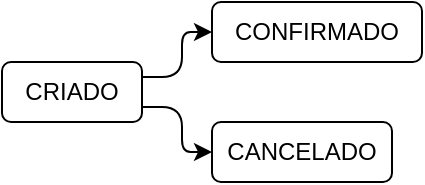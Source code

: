 <mxfile version="12.1.5" type="device" pages="1"><diagram id="PXaXSXEJWy3et4vzHvVc" name="Page-1"><mxGraphModel dx="868" dy="465" grid="1" gridSize="10" guides="1" tooltips="1" connect="1" arrows="1" fold="1" page="1" pageScale="1" pageWidth="827" pageHeight="1169" math="0" shadow="0"><root><mxCell id="0"/><mxCell id="1" parent="0"/><mxCell id="QHriknqB290uG-yRRA6V-14" style="edgeStyle=orthogonalEdgeStyle;rounded=1;orthogonalLoop=1;jettySize=auto;html=1;exitX=1;exitY=0.25;exitDx=0;exitDy=0;" edge="1" parent="1" source="QHriknqB290uG-yRRA6V-1" target="QHriknqB290uG-yRRA6V-3"><mxGeometry relative="1" as="geometry"/></mxCell><mxCell id="QHriknqB290uG-yRRA6V-15" style="edgeStyle=orthogonalEdgeStyle;rounded=1;orthogonalLoop=1;jettySize=auto;html=1;exitX=1;exitY=0.75;exitDx=0;exitDy=0;entryX=0;entryY=0.5;entryDx=0;entryDy=0;" edge="1" parent="1" source="QHriknqB290uG-yRRA6V-1" target="QHriknqB290uG-yRRA6V-13"><mxGeometry relative="1" as="geometry"/></mxCell><mxCell id="QHriknqB290uG-yRRA6V-1" value="CRIADO" style="rounded=1;whiteSpace=wrap;html=1;" vertex="1" parent="1"><mxGeometry x="50" y="60" width="70" height="30" as="geometry"/></mxCell><mxCell id="QHriknqB290uG-yRRA6V-3" value="CONFIRMADO" style="rounded=1;whiteSpace=wrap;html=1;" vertex="1" parent="1"><mxGeometry x="155" y="30" width="105" height="30" as="geometry"/></mxCell><mxCell id="QHriknqB290uG-yRRA6V-13" value="CANCELADO" style="rounded=1;whiteSpace=wrap;html=1;" vertex="1" parent="1"><mxGeometry x="155" y="90" width="90" height="30" as="geometry"/></mxCell></root></mxGraphModel></diagram></mxfile>
